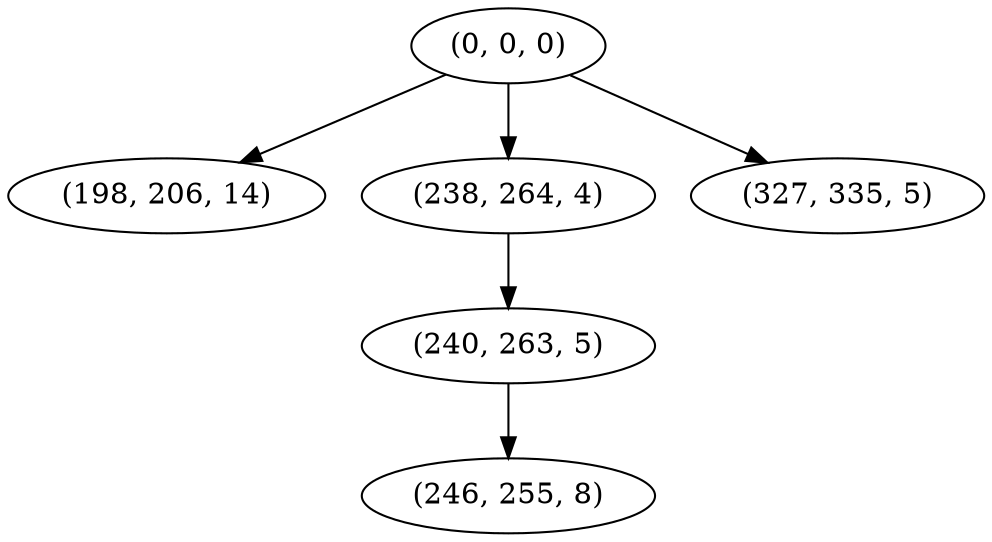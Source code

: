 digraph tree {
    "(0, 0, 0)";
    "(198, 206, 14)";
    "(238, 264, 4)";
    "(240, 263, 5)";
    "(246, 255, 8)";
    "(327, 335, 5)";
    "(0, 0, 0)" -> "(198, 206, 14)";
    "(0, 0, 0)" -> "(238, 264, 4)";
    "(0, 0, 0)" -> "(327, 335, 5)";
    "(238, 264, 4)" -> "(240, 263, 5)";
    "(240, 263, 5)" -> "(246, 255, 8)";
}
